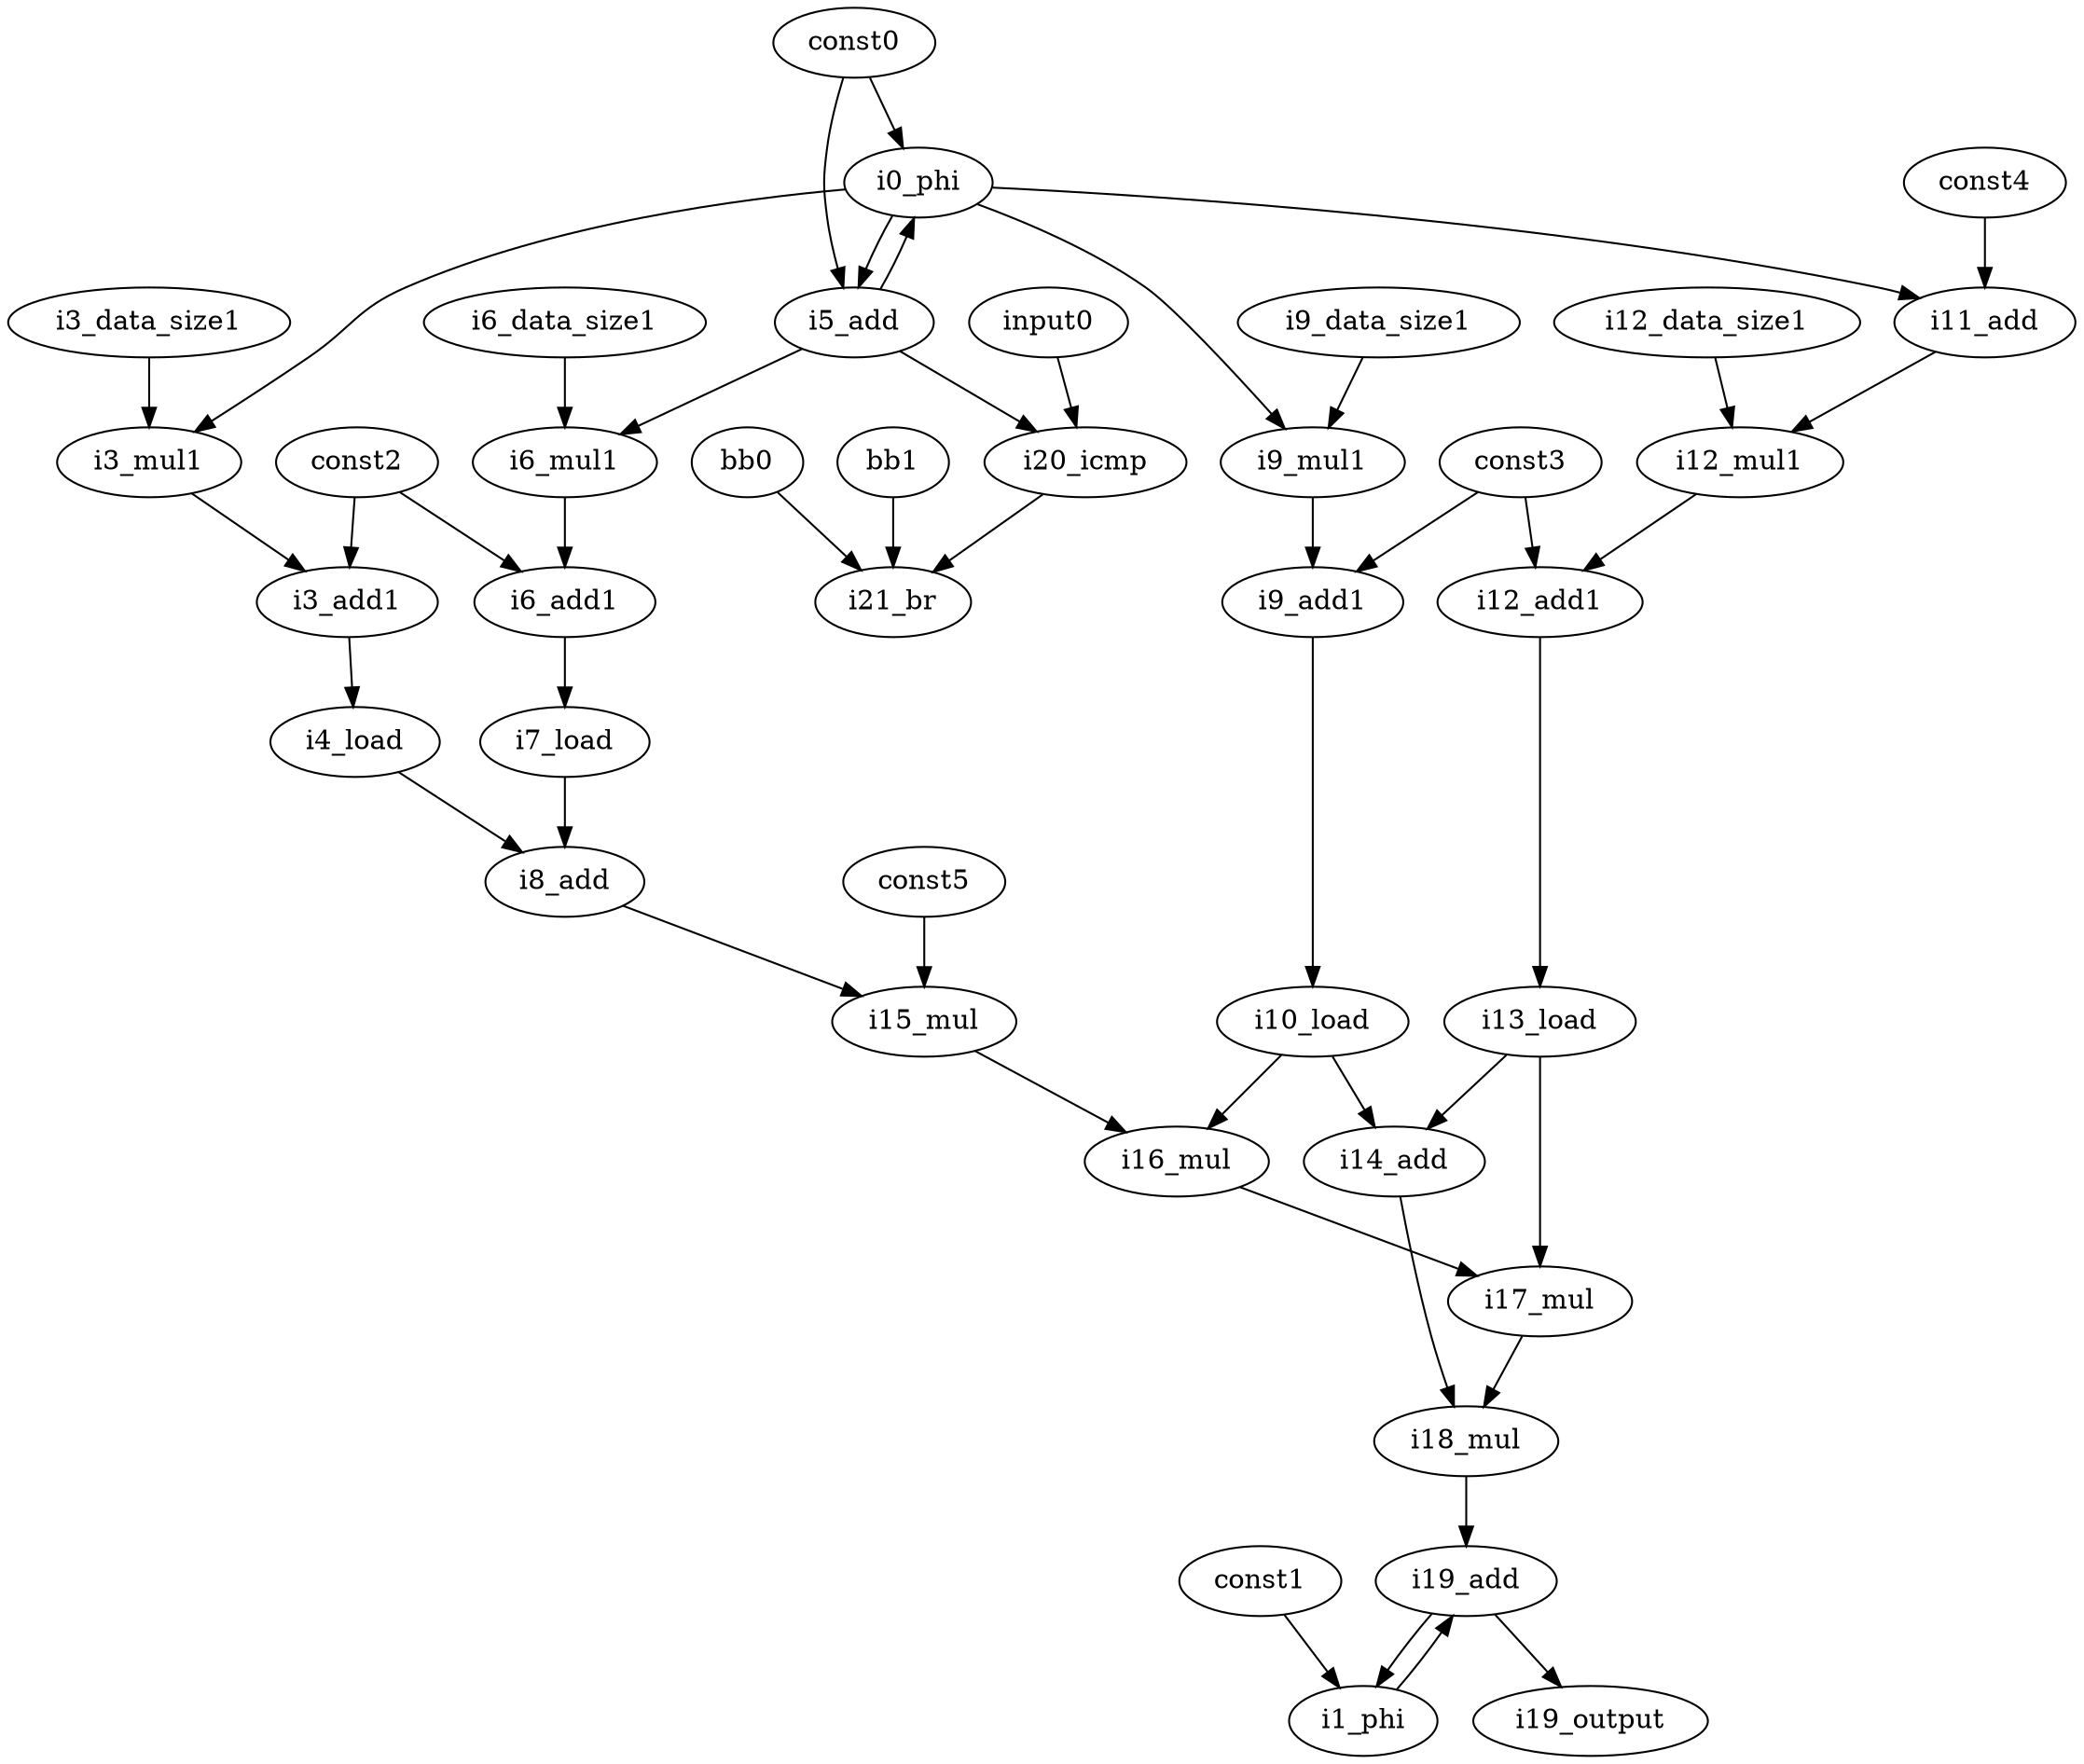digraph G {
    const0 [opcode=const, constVal="1"];
    i0_phi [opcode=phi];
    const1 [opcode=const, constVal="0"];
    i1_phi [opcode=phi];
    const2 [opcode=const, constVal="2560"];
    i3_data_size1 [opcode=const, constVal="4"];
    i3_mul1 [opcode=mul];
    i3_add1 [opcode=add];
    i4_load [opcode=load];
    i5_add [opcode=add];
    i6_data_size1 [opcode=const, constVal="4"];
    i6_mul1 [opcode=mul];
    i6_add1 [opcode=add];
    i7_load [opcode=load];
    i8_add [opcode=add];
    const3 [opcode=const, constVal="2816"];
    i9_data_size1 [opcode=const, constVal="4"];
    i9_mul1 [opcode=mul];
    i9_add1 [opcode=add];
    i10_load [opcode=load];
    const4 [opcode=const, constVal="3"];
    i11_add [opcode=add];
    i12_data_size1 [opcode=const, constVal="4"];
    i12_mul1 [opcode=mul];
    i12_add1 [opcode=add];
    i13_load [opcode=load];
    i14_add [opcode=add];
    const5 [opcode=const, constVal="12"];
    i15_mul [opcode=mul];
    i16_mul [opcode=mul];
    i17_mul [opcode=mul];
    i18_mul [opcode=mul];
    i19_add [opcode=add];
    input0 [opcode=input];
    i20_icmp [opcode=icmp];
    bb0 [opcode=input];
    bb1 [opcode=input];
    i21_br [opcode=br];
    i19_output [opcode=output];
    const0 -> i0_phi [operand=LHS];
    const0 -> i5_add [operand=any2input];
    i0_phi -> i3_mul1 [operand=any2input];
    i0_phi -> i5_add [operand=any2input];
    i0_phi -> i9_mul1 [operand=any2input];
    i0_phi -> i11_add [operand=any2input];
    const1 -> i1_phi [operand=LHS];
    i1_phi -> i19_add [operand=any2input];
    const2 -> i3_add1 [operand=any2input];
    const2 -> i6_add1 [operand=any2input];
    i3_data_size1 -> i3_mul1 [operand=any2input];
    i3_mul1 -> i3_add1 [operand=any2input];
    i3_add1 -> i4_load [operand=addr];
    i4_load -> i8_add [operand=any2input];
    i5_add -> i0_phi [operand=RHS];
    i5_add -> i6_mul1 [operand=any2input];
    i5_add -> i20_icmp [operand=LHS];
    i6_data_size1 -> i6_mul1 [operand=any2input];
    i6_mul1 -> i6_add1 [operand=any2input];
    i6_add1 -> i7_load [operand=addr];
    i7_load -> i8_add [operand=any2input];
    i8_add -> i15_mul [operand=any2input];
    const3 -> i9_add1 [operand=any2input];
    const3 -> i12_add1 [operand=any2input];
    i9_data_size1 -> i9_mul1 [operand=any2input];
    i9_mul1 -> i9_add1 [operand=any2input];
    i9_add1 -> i10_load [operand=addr];
    i10_load -> i14_add [operand=any2input];
    i10_load -> i16_mul [operand=any2input];
    const4 -> i11_add [operand=any2input];
    i11_add -> i12_mul1 [operand=any2input];
    i12_data_size1 -> i12_mul1 [operand=any2input];
    i12_mul1 -> i12_add1 [operand=any2input];
    i12_add1 -> i13_load [operand=addr];
    i13_load -> i14_add [operand=any2input];
    i13_load -> i17_mul [operand=any2input];
    i14_add -> i18_mul [operand=any2input];
    const5 -> i15_mul [operand=any2input];
    i15_mul -> i16_mul [operand=any2input];
    i16_mul -> i17_mul [operand=any2input];
    i17_mul -> i18_mul [operand=any2input];
    i18_mul -> i19_add [operand=any2input];
    i19_add -> i1_phi [operand=RHS];
    i19_add -> i19_output;
    input0 -> i20_icmp [operand=RHS];
    i20_icmp -> i21_br [operand=branch_cond];
    bb0 -> i21_br [operand=branch_true];
    bb1 -> i21_br [operand=branch_false];
}
